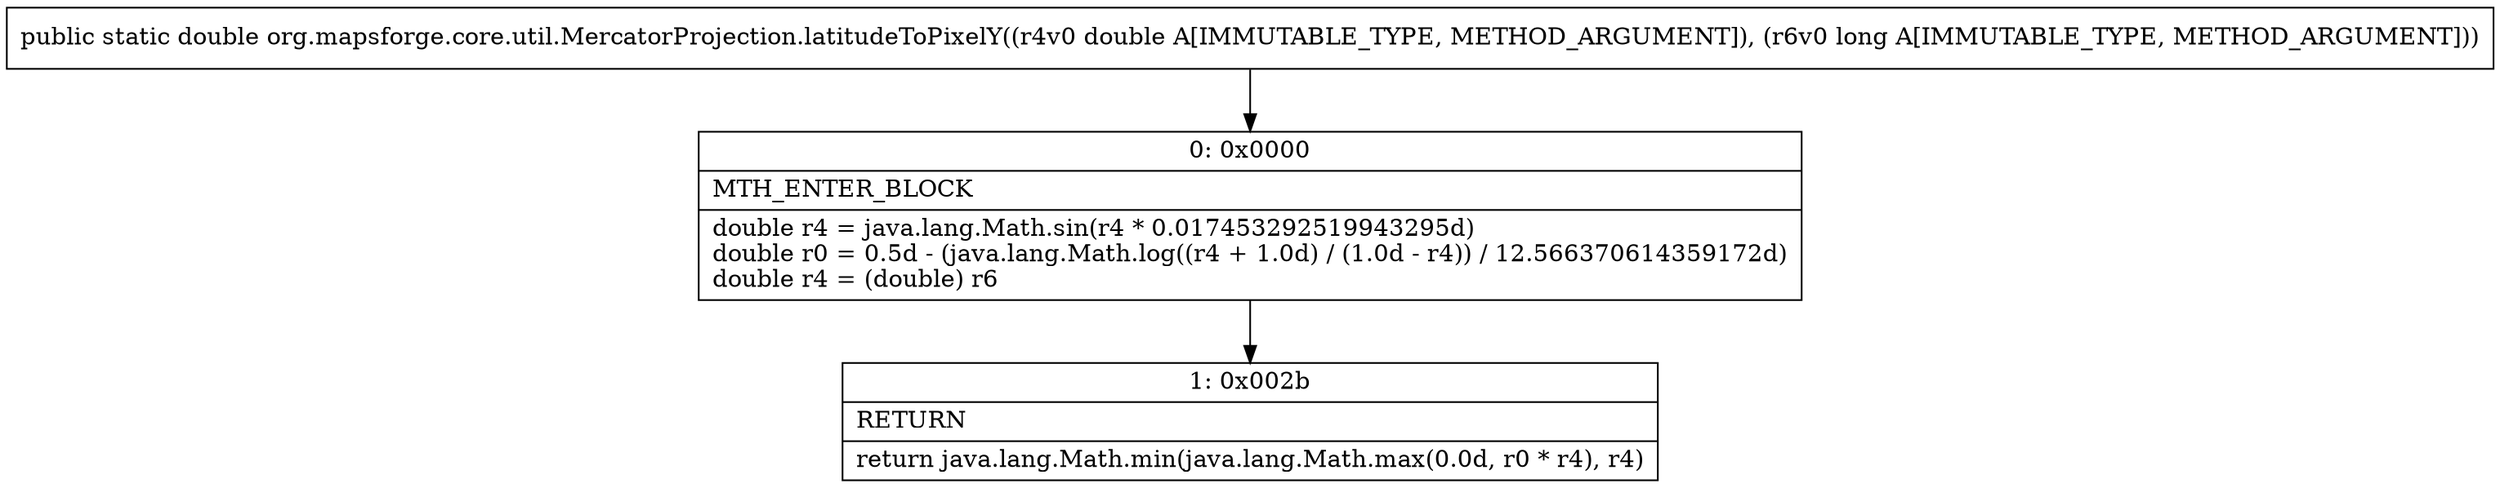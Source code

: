 digraph "CFG fororg.mapsforge.core.util.MercatorProjection.latitudeToPixelY(DJ)D" {
Node_0 [shape=record,label="{0\:\ 0x0000|MTH_ENTER_BLOCK\l|double r4 = java.lang.Math.sin(r4 * 0.017453292519943295d)\ldouble r0 = 0.5d \- (java.lang.Math.log((r4 + 1.0d) \/ (1.0d \- r4)) \/ 12.566370614359172d)\ldouble r4 = (double) r6\l}"];
Node_1 [shape=record,label="{1\:\ 0x002b|RETURN\l|return java.lang.Math.min(java.lang.Math.max(0.0d, r0 * r4), r4)\l}"];
MethodNode[shape=record,label="{public static double org.mapsforge.core.util.MercatorProjection.latitudeToPixelY((r4v0 double A[IMMUTABLE_TYPE, METHOD_ARGUMENT]), (r6v0 long A[IMMUTABLE_TYPE, METHOD_ARGUMENT])) }"];
MethodNode -> Node_0;
Node_0 -> Node_1;
}

